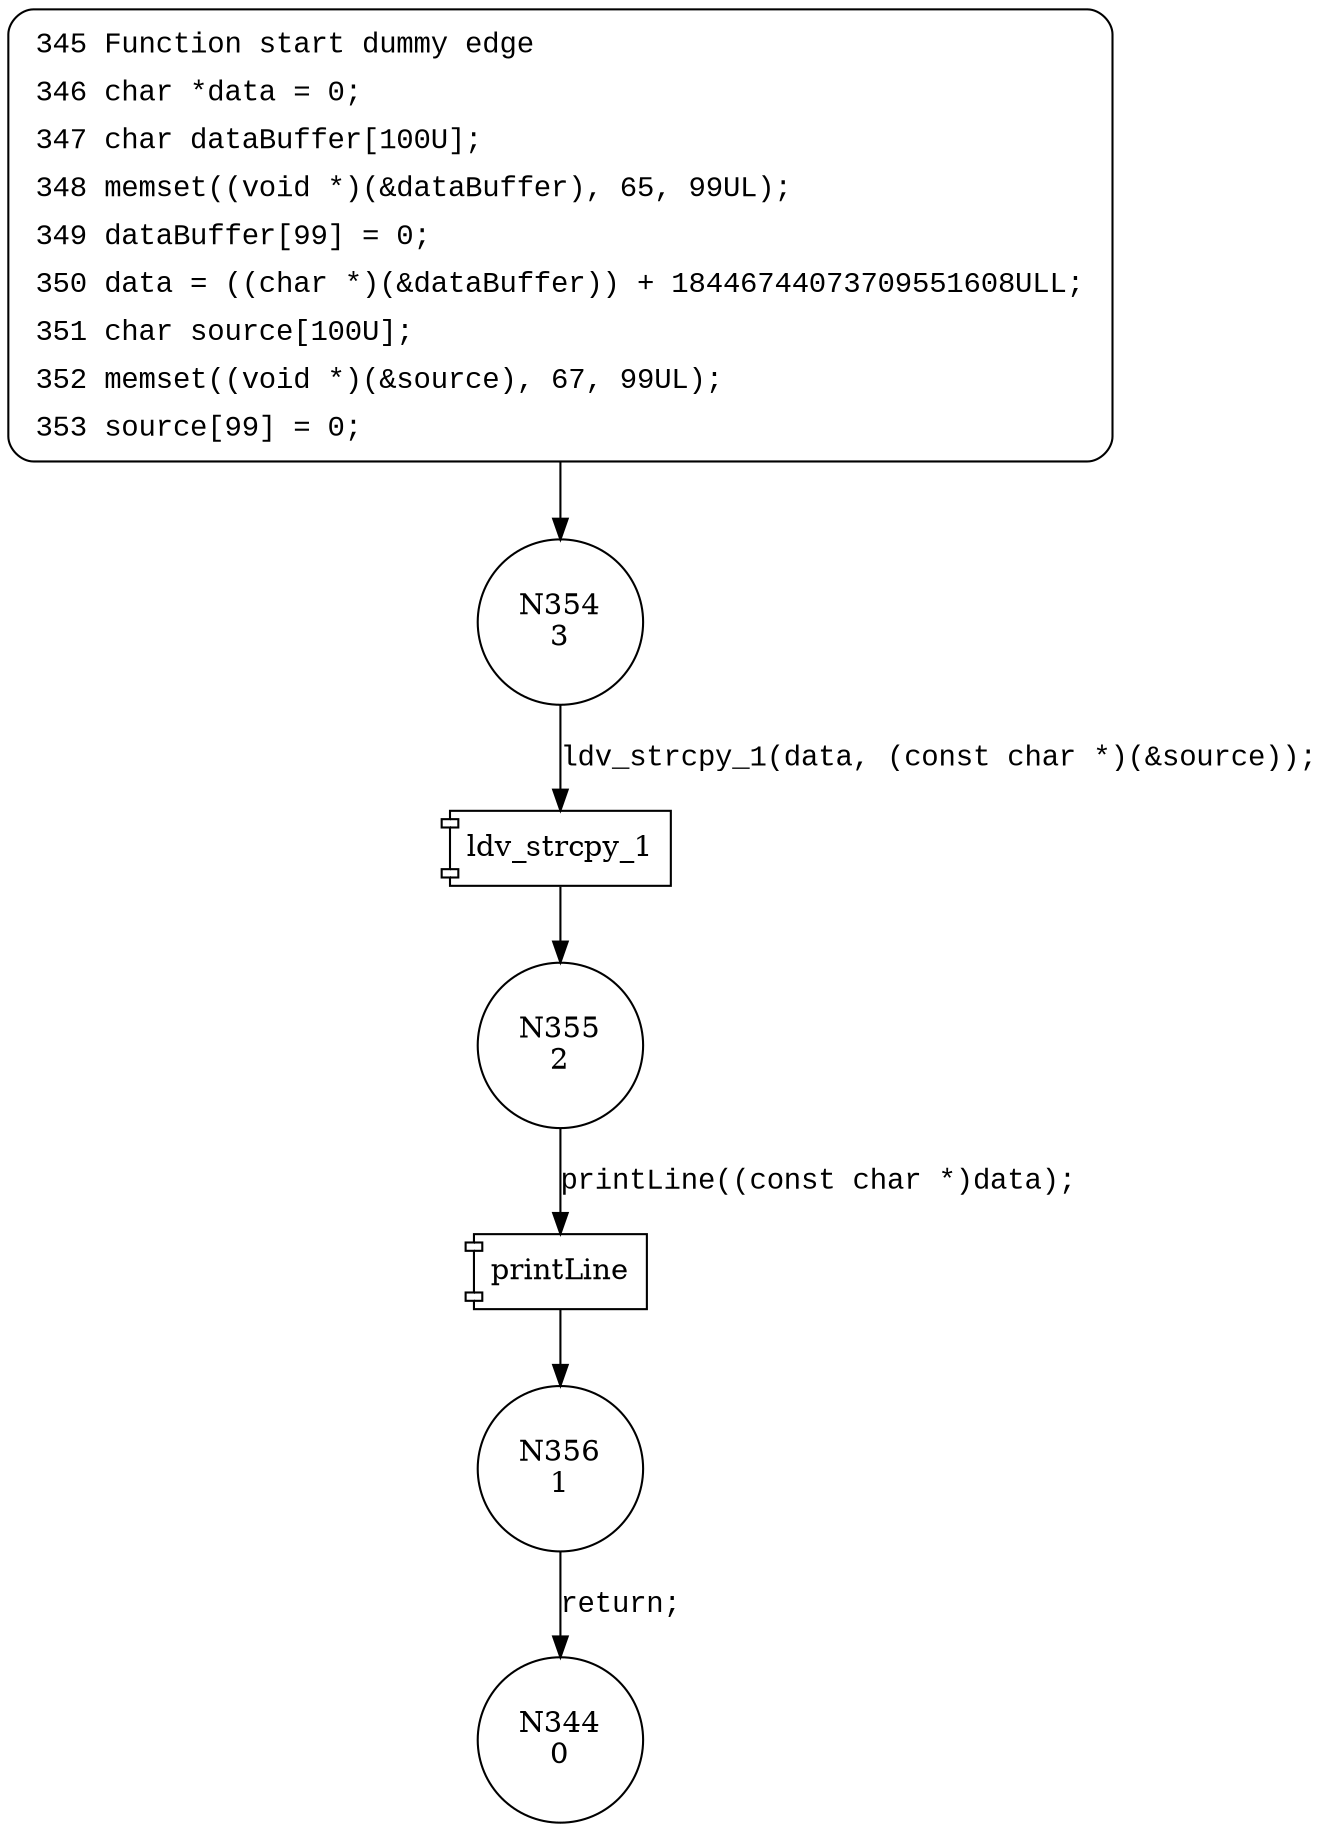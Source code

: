 digraph CWE124_Buffer_Underwrite__char_declare_cpy_03_bad {
354 [shape="circle" label="N354\n3"]
355 [shape="circle" label="N355\n2"]
356 [shape="circle" label="N356\n1"]
344 [shape="circle" label="N344\n0"]
345 [style="filled,bold" penwidth="1" fillcolor="white" fontname="Courier New" shape="Mrecord" label=<<table border="0" cellborder="0" cellpadding="3" bgcolor="white"><tr><td align="right">345</td><td align="left">Function start dummy edge</td></tr><tr><td align="right">346</td><td align="left">char *data = 0;</td></tr><tr><td align="right">347</td><td align="left">char dataBuffer[100U];</td></tr><tr><td align="right">348</td><td align="left">memset((void *)(&amp;dataBuffer), 65, 99UL);</td></tr><tr><td align="right">349</td><td align="left">dataBuffer[99] = 0;</td></tr><tr><td align="right">350</td><td align="left">data = ((char *)(&amp;dataBuffer)) + 18446744073709551608ULL;</td></tr><tr><td align="right">351</td><td align="left">char source[100U];</td></tr><tr><td align="right">352</td><td align="left">memset((void *)(&amp;source), 67, 99UL);</td></tr><tr><td align="right">353</td><td align="left">source[99] = 0;</td></tr></table>>]
345 -> 354[label=""]
100023 [shape="component" label="ldv_strcpy_1"]
354 -> 100023 [label="ldv_strcpy_1(data, (const char *)(&source));" fontname="Courier New"]
100023 -> 355 [label="" fontname="Courier New"]
100024 [shape="component" label="printLine"]
355 -> 100024 [label="printLine((const char *)data);" fontname="Courier New"]
100024 -> 356 [label="" fontname="Courier New"]
356 -> 344 [label="return;" fontname="Courier New"]
}